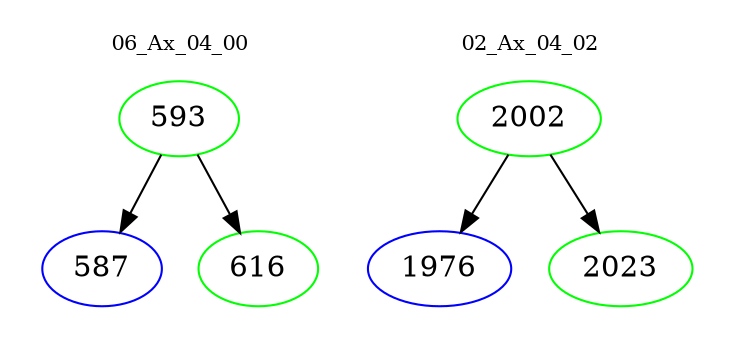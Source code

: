 digraph{
subgraph cluster_0 {
color = white
label = "06_Ax_04_00";
fontsize=10;
T0_593 [label="593", color="green"]
T0_593 -> T0_587 [color="black"]
T0_587 [label="587", color="blue"]
T0_593 -> T0_616 [color="black"]
T0_616 [label="616", color="green"]
}
subgraph cluster_1 {
color = white
label = "02_Ax_04_02";
fontsize=10;
T1_2002 [label="2002", color="green"]
T1_2002 -> T1_1976 [color="black"]
T1_1976 [label="1976", color="blue"]
T1_2002 -> T1_2023 [color="black"]
T1_2023 [label="2023", color="green"]
}
}
